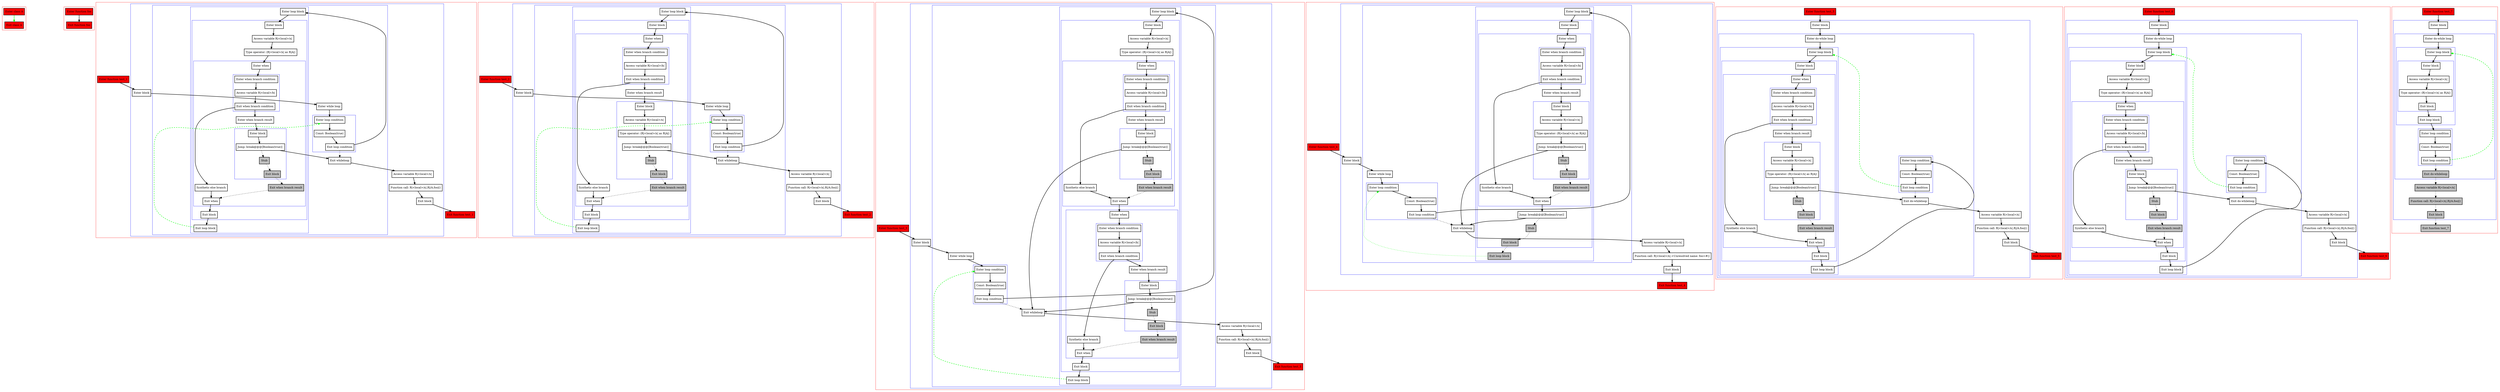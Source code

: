 digraph endlessLoops_kt {
    graph [nodesep=3]
    node [shape=box penwidth=2]
    edge [penwidth=2]

    subgraph cluster_0 {
        color=red
        0 [label="Enter class A" style="filled" fillcolor=red];
        1 [label="Exit class A" style="filled" fillcolor=red];
    }
    0 -> {1} [color=green];

    subgraph cluster_1 {
        color=red
        2 [label="Enter function foo" style="filled" fillcolor=red];
        3 [label="Exit function foo" style="filled" fillcolor=red];
    }
    2 -> {3};

    subgraph cluster_2 {
        color=red
        4 [label="Enter function test_1" style="filled" fillcolor=red];
        subgraph cluster_3 {
            color=blue
            5 [label="Enter block"];
            subgraph cluster_4 {
                color=blue
                6 [label="Enter while loop"];
                subgraph cluster_5 {
                    color=blue
                    7 [label="Enter loop condition"];
                    8 [label="Const: Boolean(true)"];
                    9 [label="Exit loop condition"];
                }
                subgraph cluster_6 {
                    color=blue
                    10 [label="Enter loop block"];
                    subgraph cluster_7 {
                        color=blue
                        11 [label="Enter block"];
                        12 [label="Access variable R|<local>/x|"];
                        13 [label="Type operator: (R|<local>/x| as R|A|)"];
                        subgraph cluster_8 {
                            color=blue
                            14 [label="Enter when"];
                            subgraph cluster_9 {
                                color=blue
                                15 [label="Enter when branch condition "];
                                16 [label="Access variable R|<local>/b|"];
                                17 [label="Exit when branch condition"];
                            }
                            18 [label="Synthetic else branch"];
                            19 [label="Enter when branch result"];
                            subgraph cluster_10 {
                                color=blue
                                20 [label="Enter block"];
                                21 [label="Jump: break@@@[Boolean(true)] "];
                                22 [label="Stub" style="filled" fillcolor=gray];
                                23 [label="Exit block" style="filled" fillcolor=gray];
                            }
                            24 [label="Exit when branch result" style="filled" fillcolor=gray];
                            25 [label="Exit when"];
                        }
                        26 [label="Exit block"];
                    }
                    27 [label="Exit loop block"];
                }
                28 [label="Exit whileloop"];
            }
            29 [label="Access variable R|<local>/x|"];
            30 [label="Function call: R|<local>/x|.R|/A.foo|()"];
            31 [label="Exit block"];
        }
        32 [label="Exit function test_1" style="filled" fillcolor=red];
    }
    4 -> {5};
    5 -> {6};
    6 -> {7};
    7 -> {8};
    8 -> {9};
    9 -> {10};
    9 -> {28} [style=dotted];
    10 -> {11};
    11 -> {12};
    12 -> {13};
    13 -> {14};
    14 -> {15};
    15 -> {16};
    16 -> {17};
    17 -> {19 18};
    18 -> {25};
    19 -> {20};
    20 -> {21};
    21 -> {28};
    21 -> {22} [style=dotted];
    22 -> {23} [style=dotted];
    23 -> {24} [style=dotted];
    24 -> {25} [style=dotted];
    25 -> {26};
    26 -> {27};
    27 -> {7} [color=green style=dashed];
    28 -> {29};
    29 -> {30};
    30 -> {31};
    31 -> {32};

    subgraph cluster_11 {
        color=red
        33 [label="Enter function test_2" style="filled" fillcolor=red];
        subgraph cluster_12 {
            color=blue
            34 [label="Enter block"];
            subgraph cluster_13 {
                color=blue
                35 [label="Enter while loop"];
                subgraph cluster_14 {
                    color=blue
                    36 [label="Enter loop condition"];
                    37 [label="Const: Boolean(true)"];
                    38 [label="Exit loop condition"];
                }
                subgraph cluster_15 {
                    color=blue
                    39 [label="Enter loop block"];
                    subgraph cluster_16 {
                        color=blue
                        40 [label="Enter block"];
                        subgraph cluster_17 {
                            color=blue
                            41 [label="Enter when"];
                            subgraph cluster_18 {
                                color=blue
                                42 [label="Enter when branch condition "];
                                43 [label="Access variable R|<local>/b|"];
                                44 [label="Exit when branch condition"];
                            }
                            45 [label="Synthetic else branch"];
                            46 [label="Enter when branch result"];
                            subgraph cluster_19 {
                                color=blue
                                47 [label="Enter block"];
                                48 [label="Access variable R|<local>/x|"];
                                49 [label="Type operator: (R|<local>/x| as R|A|)"];
                                50 [label="Jump: break@@@[Boolean(true)] "];
                                51 [label="Stub" style="filled" fillcolor=gray];
                                52 [label="Exit block" style="filled" fillcolor=gray];
                            }
                            53 [label="Exit when branch result" style="filled" fillcolor=gray];
                            54 [label="Exit when"];
                        }
                        55 [label="Exit block"];
                    }
                    56 [label="Exit loop block"];
                }
                57 [label="Exit whileloop"];
            }
            58 [label="Access variable R|<local>/x|"];
            59 [label="Function call: R|<local>/x|.R|/A.foo|()"];
            60 [label="Exit block"];
        }
        61 [label="Exit function test_2" style="filled" fillcolor=red];
    }
    33 -> {34};
    34 -> {35};
    35 -> {36};
    36 -> {37};
    37 -> {38};
    38 -> {39};
    38 -> {57} [style=dotted];
    39 -> {40};
    40 -> {41};
    41 -> {42};
    42 -> {43};
    43 -> {44};
    44 -> {46 45};
    45 -> {54};
    46 -> {47};
    47 -> {48};
    48 -> {49};
    49 -> {50};
    50 -> {57};
    50 -> {51} [style=dotted];
    51 -> {52} [style=dotted];
    52 -> {53} [style=dotted];
    53 -> {54} [style=dotted];
    54 -> {55};
    55 -> {56};
    56 -> {36} [color=green style=dashed];
    57 -> {58};
    58 -> {59};
    59 -> {60};
    60 -> {61};

    subgraph cluster_20 {
        color=red
        62 [label="Enter function test_3" style="filled" fillcolor=red];
        subgraph cluster_21 {
            color=blue
            63 [label="Enter block"];
            subgraph cluster_22 {
                color=blue
                64 [label="Enter while loop"];
                subgraph cluster_23 {
                    color=blue
                    65 [label="Enter loop condition"];
                    66 [label="Const: Boolean(true)"];
                    67 [label="Exit loop condition"];
                }
                subgraph cluster_24 {
                    color=blue
                    68 [label="Enter loop block"];
                    subgraph cluster_25 {
                        color=blue
                        69 [label="Enter block"];
                        70 [label="Access variable R|<local>/x|"];
                        71 [label="Type operator: (R|<local>/x| as R|A|)"];
                        subgraph cluster_26 {
                            color=blue
                            72 [label="Enter when"];
                            subgraph cluster_27 {
                                color=blue
                                73 [label="Enter when branch condition "];
                                74 [label="Access variable R|<local>/b|"];
                                75 [label="Exit when branch condition"];
                            }
                            76 [label="Synthetic else branch"];
                            77 [label="Enter when branch result"];
                            subgraph cluster_28 {
                                color=blue
                                78 [label="Enter block"];
                                79 [label="Jump: break@@@[Boolean(true)] "];
                                80 [label="Stub" style="filled" fillcolor=gray];
                                81 [label="Exit block" style="filled" fillcolor=gray];
                            }
                            82 [label="Exit when branch result" style="filled" fillcolor=gray];
                            83 [label="Exit when"];
                        }
                        subgraph cluster_29 {
                            color=blue
                            84 [label="Enter when"];
                            subgraph cluster_30 {
                                color=blue
                                85 [label="Enter when branch condition "];
                                86 [label="Access variable R|<local>/b|"];
                                87 [label="Exit when branch condition"];
                            }
                            88 [label="Synthetic else branch"];
                            89 [label="Enter when branch result"];
                            subgraph cluster_31 {
                                color=blue
                                90 [label="Enter block"];
                                91 [label="Jump: break@@@[Boolean(true)] "];
                                92 [label="Stub" style="filled" fillcolor=gray];
                                93 [label="Exit block" style="filled" fillcolor=gray];
                            }
                            94 [label="Exit when branch result" style="filled" fillcolor=gray];
                            95 [label="Exit when"];
                        }
                        96 [label="Exit block"];
                    }
                    97 [label="Exit loop block"];
                }
                98 [label="Exit whileloop"];
            }
            99 [label="Access variable R|<local>/x|"];
            100 [label="Function call: R|<local>/x|.R|/A.foo|()"];
            101 [label="Exit block"];
        }
        102 [label="Exit function test_3" style="filled" fillcolor=red];
    }
    62 -> {63};
    63 -> {64};
    64 -> {65};
    65 -> {66};
    66 -> {67};
    67 -> {68};
    67 -> {98} [style=dotted];
    68 -> {69};
    69 -> {70};
    70 -> {71};
    71 -> {72};
    72 -> {73};
    73 -> {74};
    74 -> {75};
    75 -> {77 76};
    76 -> {83};
    77 -> {78};
    78 -> {79};
    79 -> {98};
    79 -> {80} [style=dotted];
    80 -> {81} [style=dotted];
    81 -> {82} [style=dotted];
    82 -> {83} [style=dotted];
    83 -> {84};
    84 -> {85};
    85 -> {86};
    86 -> {87};
    87 -> {89 88};
    88 -> {95};
    89 -> {90};
    90 -> {91};
    91 -> {98};
    91 -> {92} [style=dotted];
    92 -> {93} [style=dotted];
    93 -> {94} [style=dotted];
    94 -> {95} [style=dotted];
    95 -> {96};
    96 -> {97};
    97 -> {65} [color=green style=dashed];
    98 -> {99};
    99 -> {100};
    100 -> {101};
    101 -> {102};

    subgraph cluster_32 {
        color=red
        103 [label="Enter function test_4" style="filled" fillcolor=red];
        subgraph cluster_33 {
            color=blue
            104 [label="Enter block"];
            subgraph cluster_34 {
                color=blue
                105 [label="Enter while loop"];
                subgraph cluster_35 {
                    color=blue
                    106 [label="Enter loop condition"];
                    107 [label="Const: Boolean(true)"];
                    108 [label="Exit loop condition"];
                }
                subgraph cluster_36 {
                    color=blue
                    109 [label="Enter loop block"];
                    subgraph cluster_37 {
                        color=blue
                        110 [label="Enter block"];
                        subgraph cluster_38 {
                            color=blue
                            111 [label="Enter when"];
                            subgraph cluster_39 {
                                color=blue
                                112 [label="Enter when branch condition "];
                                113 [label="Access variable R|<local>/b|"];
                                114 [label="Exit when branch condition"];
                            }
                            115 [label="Synthetic else branch"];
                            116 [label="Enter when branch result"];
                            subgraph cluster_40 {
                                color=blue
                                117 [label="Enter block"];
                                118 [label="Access variable R|<local>/x|"];
                                119 [label="Type operator: (R|<local>/x| as R|A|)"];
                                120 [label="Jump: break@@@[Boolean(true)] "];
                                121 [label="Stub" style="filled" fillcolor=gray];
                                122 [label="Exit block" style="filled" fillcolor=gray];
                            }
                            123 [label="Exit when branch result" style="filled" fillcolor=gray];
                            124 [label="Exit when"];
                        }
                        125 [label="Jump: break@@@[Boolean(true)] "];
                        126 [label="Stub" style="filled" fillcolor=gray];
                        127 [label="Exit block" style="filled" fillcolor=gray];
                    }
                    128 [label="Exit loop block" style="filled" fillcolor=gray];
                }
                129 [label="Exit whileloop"];
            }
            130 [label="Access variable R|<local>/x|"];
            131 [label="Function call: R|<local>/x|.<Unresolved name: foo>#()"];
            132 [label="Exit block"];
        }
        133 [label="Exit function test_4" style="filled" fillcolor=red];
    }
    103 -> {104};
    104 -> {105};
    105 -> {106};
    106 -> {107};
    107 -> {108};
    108 -> {109};
    108 -> {129} [style=dotted];
    109 -> {110};
    110 -> {111};
    111 -> {112};
    112 -> {113};
    113 -> {114};
    114 -> {116 115};
    115 -> {124};
    116 -> {117};
    117 -> {118};
    118 -> {119};
    119 -> {120};
    120 -> {129};
    120 -> {121} [style=dotted];
    121 -> {122} [style=dotted];
    122 -> {123} [style=dotted];
    123 -> {124} [style=dotted];
    124 -> {125};
    125 -> {129};
    125 -> {126} [style=dotted];
    126 -> {127} [style=dotted];
    127 -> {128} [style=dotted];
    128 -> {106} [color=green style=dotted];
    129 -> {130};
    130 -> {131};
    131 -> {132};
    132 -> {133};

    subgraph cluster_41 {
        color=red
        134 [label="Enter function test_5" style="filled" fillcolor=red];
        subgraph cluster_42 {
            color=blue
            135 [label="Enter block"];
            subgraph cluster_43 {
                color=blue
                136 [label="Enter do-while loop"];
                subgraph cluster_44 {
                    color=blue
                    137 [label="Enter loop block"];
                    subgraph cluster_45 {
                        color=blue
                        138 [label="Enter block"];
                        subgraph cluster_46 {
                            color=blue
                            139 [label="Enter when"];
                            subgraph cluster_47 {
                                color=blue
                                140 [label="Enter when branch condition "];
                                141 [label="Access variable R|<local>/b|"];
                                142 [label="Exit when branch condition"];
                            }
                            143 [label="Synthetic else branch"];
                            144 [label="Enter when branch result"];
                            subgraph cluster_48 {
                                color=blue
                                145 [label="Enter block"];
                                146 [label="Access variable R|<local>/x|"];
                                147 [label="Type operator: (R|<local>/x| as R|A|)"];
                                148 [label="Jump: break@@@[Boolean(true)] "];
                                149 [label="Stub" style="filled" fillcolor=gray];
                                150 [label="Exit block" style="filled" fillcolor=gray];
                            }
                            151 [label="Exit when branch result" style="filled" fillcolor=gray];
                            152 [label="Exit when"];
                        }
                        153 [label="Exit block"];
                    }
                    154 [label="Exit loop block"];
                }
                subgraph cluster_49 {
                    color=blue
                    155 [label="Enter loop condition"];
                    156 [label="Const: Boolean(true)"];
                    157 [label="Exit loop condition"];
                }
                158 [label="Exit do-whileloop"];
            }
            159 [label="Access variable R|<local>/x|"];
            160 [label="Function call: R|<local>/x|.R|/A.foo|()"];
            161 [label="Exit block"];
        }
        162 [label="Exit function test_5" style="filled" fillcolor=red];
    }
    134 -> {135};
    135 -> {136};
    136 -> {137};
    137 -> {138};
    138 -> {139};
    139 -> {140};
    140 -> {141};
    141 -> {142};
    142 -> {144 143};
    143 -> {152};
    144 -> {145};
    145 -> {146};
    146 -> {147};
    147 -> {148};
    148 -> {158};
    148 -> {149} [style=dotted];
    149 -> {150} [style=dotted];
    150 -> {151} [style=dotted];
    151 -> {152} [style=dotted];
    152 -> {153};
    153 -> {154};
    154 -> {155};
    155 -> {156};
    156 -> {157};
    157 -> {158} [style=dotted];
    157 -> {137} [color=green style=dashed];
    158 -> {159};
    159 -> {160};
    160 -> {161};
    161 -> {162};

    subgraph cluster_50 {
        color=red
        163 [label="Enter function test_6" style="filled" fillcolor=red];
        subgraph cluster_51 {
            color=blue
            164 [label="Enter block"];
            subgraph cluster_52 {
                color=blue
                165 [label="Enter do-while loop"];
                subgraph cluster_53 {
                    color=blue
                    166 [label="Enter loop block"];
                    subgraph cluster_54 {
                        color=blue
                        167 [label="Enter block"];
                        168 [label="Access variable R|<local>/x|"];
                        169 [label="Type operator: (R|<local>/x| as R|A|)"];
                        subgraph cluster_55 {
                            color=blue
                            170 [label="Enter when"];
                            subgraph cluster_56 {
                                color=blue
                                171 [label="Enter when branch condition "];
                                172 [label="Access variable R|<local>/b|"];
                                173 [label="Exit when branch condition"];
                            }
                            174 [label="Synthetic else branch"];
                            175 [label="Enter when branch result"];
                            subgraph cluster_57 {
                                color=blue
                                176 [label="Enter block"];
                                177 [label="Jump: break@@@[Boolean(true)] "];
                                178 [label="Stub" style="filled" fillcolor=gray];
                                179 [label="Exit block" style="filled" fillcolor=gray];
                            }
                            180 [label="Exit when branch result" style="filled" fillcolor=gray];
                            181 [label="Exit when"];
                        }
                        182 [label="Exit block"];
                    }
                    183 [label="Exit loop block"];
                }
                subgraph cluster_58 {
                    color=blue
                    184 [label="Enter loop condition"];
                    185 [label="Const: Boolean(true)"];
                    186 [label="Exit loop condition"];
                }
                187 [label="Exit do-whileloop"];
            }
            188 [label="Access variable R|<local>/x|"];
            189 [label="Function call: R|<local>/x|.R|/A.foo|()"];
            190 [label="Exit block"];
        }
        191 [label="Exit function test_6" style="filled" fillcolor=red];
    }
    163 -> {164};
    164 -> {165};
    165 -> {166};
    166 -> {167};
    167 -> {168};
    168 -> {169};
    169 -> {170};
    170 -> {171};
    171 -> {172};
    172 -> {173};
    173 -> {175 174};
    174 -> {181};
    175 -> {176};
    176 -> {177};
    177 -> {187};
    177 -> {178} [style=dotted];
    178 -> {179} [style=dotted];
    179 -> {180} [style=dotted];
    180 -> {181} [style=dotted];
    181 -> {182};
    182 -> {183};
    183 -> {184};
    184 -> {185};
    185 -> {186};
    186 -> {187} [style=dotted];
    186 -> {166} [color=green style=dashed];
    187 -> {188};
    188 -> {189};
    189 -> {190};
    190 -> {191};

    subgraph cluster_59 {
        color=red
        192 [label="Enter function test_7" style="filled" fillcolor=red];
        subgraph cluster_60 {
            color=blue
            193 [label="Enter block"];
            subgraph cluster_61 {
                color=blue
                194 [label="Enter do-while loop"];
                subgraph cluster_62 {
                    color=blue
                    195 [label="Enter loop block"];
                    subgraph cluster_63 {
                        color=blue
                        196 [label="Enter block"];
                        197 [label="Access variable R|<local>/x|"];
                        198 [label="Type operator: (R|<local>/x| as R|A|)"];
                        199 [label="Exit block"];
                    }
                    200 [label="Exit loop block"];
                }
                subgraph cluster_64 {
                    color=blue
                    201 [label="Enter loop condition"];
                    202 [label="Const: Boolean(true)"];
                    203 [label="Exit loop condition"];
                }
                204 [label="Exit do-whileloop" style="filled" fillcolor=gray];
            }
            205 [label="Access variable R|<local>/x|" style="filled" fillcolor=gray];
            206 [label="Function call: R|<local>/x|.R|/A.foo|()" style="filled" fillcolor=gray];
            207 [label="Exit block" style="filled" fillcolor=gray];
        }
        208 [label="Exit function test_7" style="filled" fillcolor=red style="filled" fillcolor=gray];
    }
    192 -> {193};
    193 -> {194};
    194 -> {195};
    195 -> {196};
    196 -> {197};
    197 -> {198};
    198 -> {199};
    199 -> {200};
    200 -> {201};
    201 -> {202};
    202 -> {203};
    203 -> {204} [style=dotted];
    203 -> {195} [color=green style=dashed];
    204 -> {205} [style=dotted];
    205 -> {206} [style=dotted];
    206 -> {207} [style=dotted];
    207 -> {208} [style=dotted];

}
